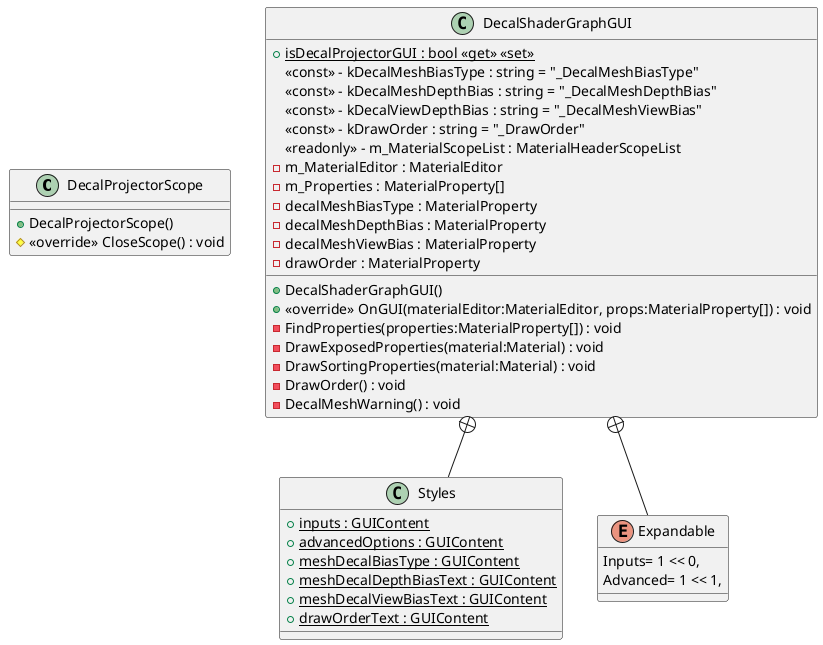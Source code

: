 @startuml
class DecalProjectorScope {
    + DecalProjectorScope()
    # <<override>> CloseScope() : void
}
class DecalShaderGraphGUI {
    + {static} isDecalProjectorGUI : bool <<get>> <<set>>
    <<const>> - kDecalMeshBiasType : string = "_DecalMeshBiasType"
    <<const>> - kDecalMeshDepthBias : string = "_DecalMeshDepthBias"
    <<const>> - kDecalViewDepthBias : string = "_DecalMeshViewBias"
    <<const>> - kDrawOrder : string = "_DrawOrder"
    <<readonly>> - m_MaterialScopeList : MaterialHeaderScopeList
    - m_MaterialEditor : MaterialEditor
    - m_Properties : MaterialProperty[]
    - decalMeshBiasType : MaterialProperty
    - decalMeshDepthBias : MaterialProperty
    - decalMeshViewBias : MaterialProperty
    - drawOrder : MaterialProperty
    + DecalShaderGraphGUI()
    + <<override>> OnGUI(materialEditor:MaterialEditor, props:MaterialProperty[]) : void
    - FindProperties(properties:MaterialProperty[]) : void
    - DrawExposedProperties(material:Material) : void
    - DrawSortingProperties(material:Material) : void
    - DrawOrder() : void
    - DecalMeshWarning() : void
}
class Styles {
    + {static} inputs : GUIContent
    + {static} advancedOptions : GUIContent
    + {static} meshDecalBiasType : GUIContent
    + {static} meshDecalDepthBiasText : GUIContent
    + {static} meshDecalViewBiasText : GUIContent
    + {static} drawOrderText : GUIContent
}
enum Expandable {
    Inputs= 1 << 0,
    Advanced= 1 << 1,
}
DecalShaderGraphGUI +-- Styles
DecalShaderGraphGUI +-- Expandable
@enduml
